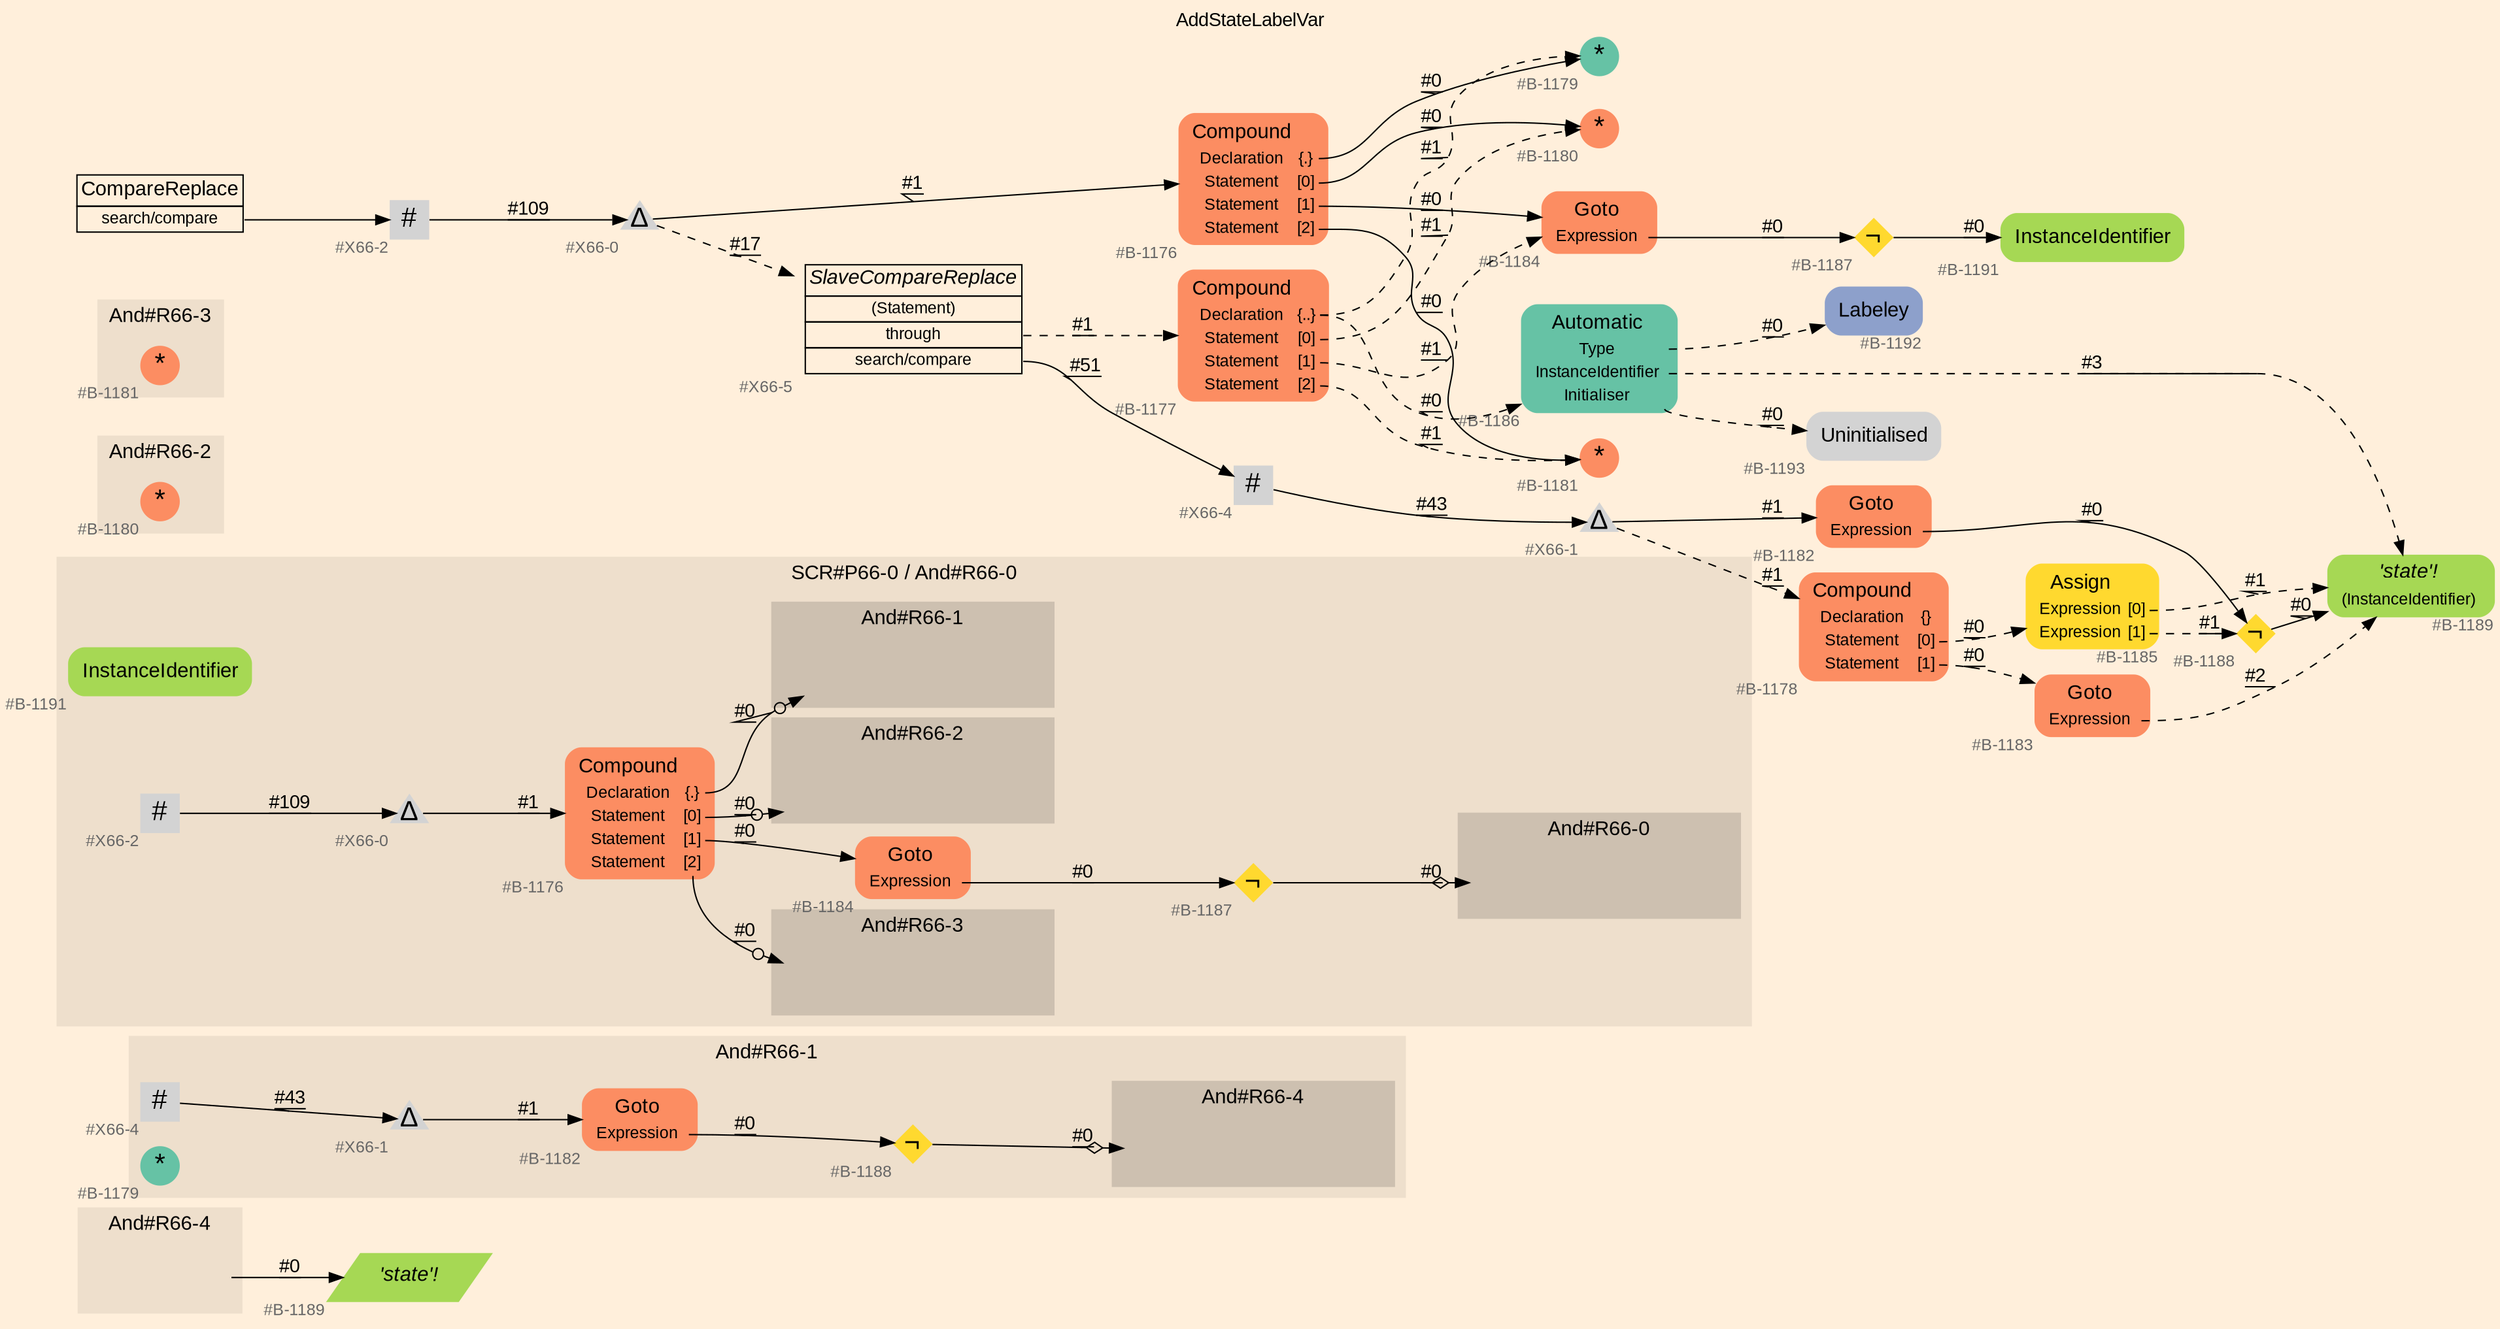 digraph "AddStateLabelVar" {
label = "AddStateLabelVar"
labelloc = t
graph [
    rankdir = "LR"
    ranksep = 0.3
    bgcolor = antiquewhite1
    color = black
    fontcolor = black
    fontname = "Arial"
];
node [
    fontname = "Arial"
];
edge [
    fontname = "Arial"
];

// -------------------- figure And#R66-4 --------------------
// -------- region And#R66-4 ----------
subgraph "clusterAnd#R66-4" {
    label = "And#R66-4"
    style = "filled"
    color = antiquewhite2
    fontsize = "15"
    // -------- block And#R66-4/IRIP ----------
    "And#R66-4/IRIP" [
        fontsize = "12"
        fontcolor = grey40
        shape = "none"
        style = "invisible"
    ];
    
}

// -------- block And#R66-4/#B-1189 ----------
"And#R66-4/#B-1189" [
    fillcolor = "/set28/5"
    xlabel = "#B-1189"
    fontsize = "12"
    fontcolor = grey40
    shape = "parallelogram"
    label = <<FONT COLOR="black" POINT-SIZE="15"><I>'state'!</I></FONT>>
    style = "filled"
    penwidth = 0.0
];

"And#R66-4/IRIP" -> "And#R66-4/#B-1189" [
    label = "#0"
    decorate = true
    color = black
    fontcolor = black
];


// -------------------- figure And#R66-1 --------------------
// -------- region And#R66-1 ----------
subgraph "clusterAnd#R66-1" {
    label = "SCR#P66-1 / And#R66-1"
    style = "filled"
    color = antiquewhite2
    fontsize = "15"
    // -------- block And#R66-1/#B-1182 ----------
    "And#R66-1/#B-1182" [
        fillcolor = "/set28/2"
        xlabel = "#B-1182"
        fontsize = "12"
        fontcolor = grey40
        shape = "plaintext"
        label = <<TABLE BORDER="0" CELLBORDER="0" CELLSPACING="0">
         <TR><TD><FONT COLOR="black" POINT-SIZE="15">Goto</FONT></TD></TR>
         <TR><TD><FONT COLOR="black" POINT-SIZE="12">Expression</FONT></TD><TD PORT="port0"></TD></TR>
        </TABLE>>
        style = "rounded,filled"
    ];
    
    // -------- block And#R66-1/#X66-4 ----------
    "And#R66-1/#X66-4" [
        xlabel = "#X66-4"
        fontsize = "12"
        fontcolor = grey40
        shape = "square"
        label = <<FONT COLOR="black" POINT-SIZE="20">#</FONT>>
        style = "filled"
        penwidth = 0.0
        fixedsize = true
        width = 0.4
        height = 0.4
    ];
    
    // -------- block And#R66-1/#X66-1 ----------
    "And#R66-1/#X66-1" [
        xlabel = "#X66-1"
        fontsize = "12"
        fontcolor = grey40
        shape = "triangle"
        label = <<FONT COLOR="black" POINT-SIZE="20">Δ</FONT>>
        style = "filled"
        penwidth = 0.0
        fixedsize = true
        width = 0.4
        height = 0.4
    ];
    
    // -------- block And#R66-1/#B-1188 ----------
    "And#R66-1/#B-1188" [
        fillcolor = "/set28/6"
        xlabel = "#B-1188"
        fontsize = "12"
        fontcolor = grey40
        shape = "diamond"
        label = <<FONT COLOR="black" POINT-SIZE="20">¬</FONT>>
        style = "filled"
        penwidth = 0.0
        fixedsize = true
        width = 0.4
        height = 0.4
    ];
    
    // -------- region And#R66-1/And#R66-4 ----------
    subgraph "clusterAnd#R66-1/And#R66-4" {
        label = "And#R66-4"
        style = "filled"
        color = antiquewhite3
        fontsize = "15"
        // -------- block And#R66-1/And#R66-4/#B-1189 ----------
        "And#R66-1/And#R66-4/#B-1189" [
            fillcolor = "/set28/5"
            xlabel = "#B-1189"
            fontsize = "12"
            fontcolor = grey40
            shape = "none"
            style = "invisible"
        ];
        
    }
    
}

"And#R66-1/#B-1182":port0 -> "And#R66-1/#B-1188" [
    label = "#0"
    decorate = true
    color = black
    fontcolor = black
];

"And#R66-1/#X66-4" -> "And#R66-1/#X66-1" [
    label = "#43"
    decorate = true
    color = black
    fontcolor = black
];

"And#R66-1/#X66-1" -> "And#R66-1/#B-1182" [
    label = "#1"
    decorate = true
    color = black
    fontcolor = black
];

"And#R66-1/#B-1188" -> "And#R66-1/And#R66-4/#B-1189" [
    arrowhead="normalnoneodiamond"
    label = "#0"
    decorate = true
    color = black
    fontcolor = black
];


// -------------------- figure And#R66-0 --------------------
// -------- region And#R66-0 ----------
subgraph "clusterAnd#R66-0" {
    label = "And#R66-0"
    style = "filled"
    color = antiquewhite2
    fontsize = "15"
    // -------- block And#R66-0/#B-1191 ----------
    "And#R66-0/#B-1191" [
        fillcolor = "/set28/5"
        xlabel = "#B-1191"
        fontsize = "12"
        fontcolor = grey40
        shape = "plaintext"
        label = <<TABLE BORDER="0" CELLBORDER="0" CELLSPACING="0">
         <TR><TD><FONT COLOR="black" POINT-SIZE="15">InstanceIdentifier</FONT></TD></TR>
        </TABLE>>
        style = "rounded,filled"
    ];
    
}


// -------------------- figure And#R66-2 --------------------
// -------- region And#R66-2 ----------
subgraph "clusterAnd#R66-2" {
    label = "And#R66-2"
    style = "filled"
    color = antiquewhite2
    fontsize = "15"
    // -------- block And#R66-2/#B-1180 ----------
    "And#R66-2/#B-1180" [
        fillcolor = "/set28/2"
        xlabel = "#B-1180"
        fontsize = "12"
        fontcolor = grey40
        shape = "circle"
        label = <<FONT COLOR="black" POINT-SIZE="20">*</FONT>>
        style = "filled"
        penwidth = 0.0
        fixedsize = true
        width = 0.4
        height = 0.4
    ];
    
}


// -------------------- figure And#R66-1 --------------------
// -------- region And#R66-1 ----------
subgraph "clusterAnd#R66-1" {
    label = "And#R66-1"
    style = "filled"
    color = antiquewhite2
    fontsize = "15"
    // -------- block And#R66-1/#B-1179 ----------
    "And#R66-1/#B-1179" [
        fillcolor = "/set28/1"
        xlabel = "#B-1179"
        fontsize = "12"
        fontcolor = grey40
        shape = "circle"
        label = <<FONT COLOR="black" POINT-SIZE="20">*</FONT>>
        style = "filled"
        penwidth = 0.0
        fixedsize = true
        width = 0.4
        height = 0.4
    ];
    
}


// -------------------- figure And#R66-3 --------------------
// -------- region And#R66-3 ----------
subgraph "clusterAnd#R66-3" {
    label = "And#R66-3"
    style = "filled"
    color = antiquewhite2
    fontsize = "15"
    // -------- block And#R66-3/#B-1181 ----------
    "And#R66-3/#B-1181" [
        fillcolor = "/set28/2"
        xlabel = "#B-1181"
        fontsize = "12"
        fontcolor = grey40
        shape = "circle"
        label = <<FONT COLOR="black" POINT-SIZE="20">*</FONT>>
        style = "filled"
        penwidth = 0.0
        fixedsize = true
        width = 0.4
        height = 0.4
    ];
    
}


// -------------------- figure And#R66-0 --------------------
// -------- region And#R66-0 ----------
subgraph "clusterAnd#R66-0" {
    label = "SCR#P66-0 / And#R66-0"
    style = "filled"
    color = antiquewhite2
    fontsize = "15"
    // -------- block And#R66-0/#B-1184 ----------
    "And#R66-0/#B-1184" [
        fillcolor = "/set28/2"
        xlabel = "#B-1184"
        fontsize = "12"
        fontcolor = grey40
        shape = "plaintext"
        label = <<TABLE BORDER="0" CELLBORDER="0" CELLSPACING="0">
         <TR><TD><FONT COLOR="black" POINT-SIZE="15">Goto</FONT></TD></TR>
         <TR><TD><FONT COLOR="black" POINT-SIZE="12">Expression</FONT></TD><TD PORT="port0"></TD></TR>
        </TABLE>>
        style = "rounded,filled"
    ];
    
    // -------- block And#R66-0/#B-1187 ----------
    "And#R66-0/#B-1187" [
        fillcolor = "/set28/6"
        xlabel = "#B-1187"
        fontsize = "12"
        fontcolor = grey40
        shape = "diamond"
        label = <<FONT COLOR="black" POINT-SIZE="20">¬</FONT>>
        style = "filled"
        penwidth = 0.0
        fixedsize = true
        width = 0.4
        height = 0.4
    ];
    
    // -------- block And#R66-0/#X66-2 ----------
    "And#R66-0/#X66-2" [
        xlabel = "#X66-2"
        fontsize = "12"
        fontcolor = grey40
        shape = "square"
        label = <<FONT COLOR="black" POINT-SIZE="20">#</FONT>>
        style = "filled"
        penwidth = 0.0
        fixedsize = true
        width = 0.4
        height = 0.4
    ];
    
    // -------- block And#R66-0/#X66-0 ----------
    "And#R66-0/#X66-0" [
        xlabel = "#X66-0"
        fontsize = "12"
        fontcolor = grey40
        shape = "triangle"
        label = <<FONT COLOR="black" POINT-SIZE="20">Δ</FONT>>
        style = "filled"
        penwidth = 0.0
        fixedsize = true
        width = 0.4
        height = 0.4
    ];
    
    // -------- block And#R66-0/#B-1176 ----------
    "And#R66-0/#B-1176" [
        fillcolor = "/set28/2"
        xlabel = "#B-1176"
        fontsize = "12"
        fontcolor = grey40
        shape = "plaintext"
        label = <<TABLE BORDER="0" CELLBORDER="0" CELLSPACING="0">
         <TR><TD><FONT COLOR="black" POINT-SIZE="15">Compound</FONT></TD></TR>
         <TR><TD><FONT COLOR="black" POINT-SIZE="12">Declaration</FONT></TD><TD PORT="port0"><FONT COLOR="black" POINT-SIZE="12">{.}</FONT></TD></TR>
         <TR><TD><FONT COLOR="black" POINT-SIZE="12">Statement</FONT></TD><TD PORT="port1"><FONT COLOR="black" POINT-SIZE="12">[0]</FONT></TD></TR>
         <TR><TD><FONT COLOR="black" POINT-SIZE="12">Statement</FONT></TD><TD PORT="port2"><FONT COLOR="black" POINT-SIZE="12">[1]</FONT></TD></TR>
         <TR><TD><FONT COLOR="black" POINT-SIZE="12">Statement</FONT></TD><TD PORT="port3"><FONT COLOR="black" POINT-SIZE="12">[2]</FONT></TD></TR>
        </TABLE>>
        style = "rounded,filled"
    ];
    
    // -------- region And#R66-0/And#R66-0 ----------
    subgraph "clusterAnd#R66-0/And#R66-0" {
        label = "And#R66-0"
        style = "filled"
        color = antiquewhite3
        fontsize = "15"
        // -------- block And#R66-0/And#R66-0/#B-1191 ----------
        "And#R66-0/And#R66-0/#B-1191" [
            fillcolor = "/set28/5"
            xlabel = "#B-1191"
            fontsize = "12"
            fontcolor = grey40
            shape = "none"
            style = "invisible"
        ];
        
    }
    
    // -------- region And#R66-0/And#R66-1 ----------
    subgraph "clusterAnd#R66-0/And#R66-1" {
        label = "And#R66-1"
        style = "filled"
        color = antiquewhite3
        fontsize = "15"
        // -------- block And#R66-0/And#R66-1/#B-1179 ----------
        "And#R66-0/And#R66-1/#B-1179" [
            fillcolor = "/set28/1"
            xlabel = "#B-1179"
            fontsize = "12"
            fontcolor = grey40
            shape = "none"
            style = "invisible"
        ];
        
    }
    
    // -------- region And#R66-0/And#R66-2 ----------
    subgraph "clusterAnd#R66-0/And#R66-2" {
        label = "And#R66-2"
        style = "filled"
        color = antiquewhite3
        fontsize = "15"
        // -------- block And#R66-0/And#R66-2/#B-1180 ----------
        "And#R66-0/And#R66-2/#B-1180" [
            fillcolor = "/set28/2"
            xlabel = "#B-1180"
            fontsize = "12"
            fontcolor = grey40
            shape = "none"
            style = "invisible"
        ];
        
    }
    
    // -------- region And#R66-0/And#R66-3 ----------
    subgraph "clusterAnd#R66-0/And#R66-3" {
        label = "And#R66-3"
        style = "filled"
        color = antiquewhite3
        fontsize = "15"
        // -------- block And#R66-0/And#R66-3/#B-1181 ----------
        "And#R66-0/And#R66-3/#B-1181" [
            fillcolor = "/set28/2"
            xlabel = "#B-1181"
            fontsize = "12"
            fontcolor = grey40
            shape = "none"
            style = "invisible"
        ];
        
    }
    
}

"And#R66-0/#B-1184":port0 -> "And#R66-0/#B-1187" [
    label = "#0"
    decorate = true
    color = black
    fontcolor = black
];

"And#R66-0/#B-1187" -> "And#R66-0/And#R66-0/#B-1191" [
    arrowhead="normalnoneodiamond"
    label = "#0"
    decorate = true
    color = black
    fontcolor = black
];

"And#R66-0/#X66-2" -> "And#R66-0/#X66-0" [
    label = "#109"
    decorate = true
    color = black
    fontcolor = black
];

"And#R66-0/#X66-0" -> "And#R66-0/#B-1176" [
    label = "#1"
    decorate = true
    color = black
    fontcolor = black
];

"And#R66-0/#B-1176":port0 -> "And#R66-0/And#R66-1/#B-1179" [
    arrowhead="normalnoneodot"
    label = "#0"
    decorate = true
    color = black
    fontcolor = black
];

"And#R66-0/#B-1176":port1 -> "And#R66-0/And#R66-2/#B-1180" [
    arrowhead="normalnoneodot"
    label = "#0"
    decorate = true
    color = black
    fontcolor = black
];

"And#R66-0/#B-1176":port2 -> "And#R66-0/#B-1184" [
    label = "#0"
    decorate = true
    color = black
    fontcolor = black
];

"And#R66-0/#B-1176":port3 -> "And#R66-0/And#R66-3/#B-1181" [
    arrowhead="normalnoneodot"
    label = "#0"
    decorate = true
    color = black
    fontcolor = black
];


// -------------------- transformation figure --------------------
// -------- block CR#X66-3 ----------
"CR#X66-3" [
    fillcolor = antiquewhite1
    fontsize = "12"
    fontcolor = grey40
    shape = "plaintext"
    label = <<TABLE BORDER="0" CELLBORDER="1" CELLSPACING="0">
     <TR><TD><FONT COLOR="black" POINT-SIZE="15">CompareReplace</FONT></TD></TR>
     <TR><TD PORT="port0"><FONT COLOR="black" POINT-SIZE="12">search/compare</FONT></TD></TR>
    </TABLE>>
    style = "filled"
    color = black
];

// -------- block #X66-2 ----------
"#X66-2" [
    xlabel = "#X66-2"
    fontsize = "12"
    fontcolor = grey40
    shape = "square"
    label = <<FONT COLOR="black" POINT-SIZE="20">#</FONT>>
    style = "filled"
    penwidth = 0.0
    fixedsize = true
    width = 0.4
    height = 0.4
];

// -------- block #X66-0 ----------
"#X66-0" [
    xlabel = "#X66-0"
    fontsize = "12"
    fontcolor = grey40
    shape = "triangle"
    label = <<FONT COLOR="black" POINT-SIZE="20">Δ</FONT>>
    style = "filled"
    penwidth = 0.0
    fixedsize = true
    width = 0.4
    height = 0.4
];

// -------- block #B-1176 ----------
"#B-1176" [
    fillcolor = "/set28/2"
    xlabel = "#B-1176"
    fontsize = "12"
    fontcolor = grey40
    shape = "plaintext"
    label = <<TABLE BORDER="0" CELLBORDER="0" CELLSPACING="0">
     <TR><TD><FONT COLOR="black" POINT-SIZE="15">Compound</FONT></TD></TR>
     <TR><TD><FONT COLOR="black" POINT-SIZE="12">Declaration</FONT></TD><TD PORT="port0"><FONT COLOR="black" POINT-SIZE="12">{.}</FONT></TD></TR>
     <TR><TD><FONT COLOR="black" POINT-SIZE="12">Statement</FONT></TD><TD PORT="port1"><FONT COLOR="black" POINT-SIZE="12">[0]</FONT></TD></TR>
     <TR><TD><FONT COLOR="black" POINT-SIZE="12">Statement</FONT></TD><TD PORT="port2"><FONT COLOR="black" POINT-SIZE="12">[1]</FONT></TD></TR>
     <TR><TD><FONT COLOR="black" POINT-SIZE="12">Statement</FONT></TD><TD PORT="port3"><FONT COLOR="black" POINT-SIZE="12">[2]</FONT></TD></TR>
    </TABLE>>
    style = "rounded,filled"
];

// -------- block #B-1179 ----------
"#B-1179" [
    fillcolor = "/set28/1"
    xlabel = "#B-1179"
    fontsize = "12"
    fontcolor = grey40
    shape = "circle"
    label = <<FONT COLOR="black" POINT-SIZE="20">*</FONT>>
    style = "filled"
    penwidth = 0.0
    fixedsize = true
    width = 0.4
    height = 0.4
];

// -------- block #B-1180 ----------
"#B-1180" [
    fillcolor = "/set28/2"
    xlabel = "#B-1180"
    fontsize = "12"
    fontcolor = grey40
    shape = "circle"
    label = <<FONT COLOR="black" POINT-SIZE="20">*</FONT>>
    style = "filled"
    penwidth = 0.0
    fixedsize = true
    width = 0.4
    height = 0.4
];

// -------- block #B-1184 ----------
"#B-1184" [
    fillcolor = "/set28/2"
    xlabel = "#B-1184"
    fontsize = "12"
    fontcolor = grey40
    shape = "plaintext"
    label = <<TABLE BORDER="0" CELLBORDER="0" CELLSPACING="0">
     <TR><TD><FONT COLOR="black" POINT-SIZE="15">Goto</FONT></TD></TR>
     <TR><TD><FONT COLOR="black" POINT-SIZE="12">Expression</FONT></TD><TD PORT="port0"></TD></TR>
    </TABLE>>
    style = "rounded,filled"
];

// -------- block #B-1187 ----------
"#B-1187" [
    fillcolor = "/set28/6"
    xlabel = "#B-1187"
    fontsize = "12"
    fontcolor = grey40
    shape = "diamond"
    label = <<FONT COLOR="black" POINT-SIZE="20">¬</FONT>>
    style = "filled"
    penwidth = 0.0
    fixedsize = true
    width = 0.4
    height = 0.4
];

// -------- block #B-1191 ----------
"#B-1191" [
    fillcolor = "/set28/5"
    xlabel = "#B-1191"
    fontsize = "12"
    fontcolor = grey40
    shape = "plaintext"
    label = <<TABLE BORDER="0" CELLBORDER="0" CELLSPACING="0">
     <TR><TD><FONT COLOR="black" POINT-SIZE="15">InstanceIdentifier</FONT></TD></TR>
    </TABLE>>
    style = "rounded,filled"
];

// -------- block #B-1181 ----------
"#B-1181" [
    fillcolor = "/set28/2"
    xlabel = "#B-1181"
    fontsize = "12"
    fontcolor = grey40
    shape = "circle"
    label = <<FONT COLOR="black" POINT-SIZE="20">*</FONT>>
    style = "filled"
    penwidth = 0.0
    fixedsize = true
    width = 0.4
    height = 0.4
];

// -------- block #X66-5 ----------
"#X66-5" [
    fillcolor = antiquewhite1
    xlabel = "#X66-5"
    fontsize = "12"
    fontcolor = grey40
    shape = "plaintext"
    label = <<TABLE BORDER="0" CELLBORDER="1" CELLSPACING="0">
     <TR><TD><FONT COLOR="black" POINT-SIZE="15"><I>SlaveCompareReplace</I></FONT></TD></TR>
     <TR><TD PORT="port0"><FONT COLOR="black" POINT-SIZE="12">(Statement)</FONT></TD></TR>
     <TR><TD PORT="port1"><FONT COLOR="black" POINT-SIZE="12">through</FONT></TD></TR>
     <TR><TD PORT="port2"><FONT COLOR="black" POINT-SIZE="12">search/compare</FONT></TD></TR>
    </TABLE>>
    style = "filled"
    color = black
];

// -------- block #B-1177 ----------
"#B-1177" [
    fillcolor = "/set28/2"
    xlabel = "#B-1177"
    fontsize = "12"
    fontcolor = grey40
    shape = "plaintext"
    label = <<TABLE BORDER="0" CELLBORDER="0" CELLSPACING="0">
     <TR><TD><FONT COLOR="black" POINT-SIZE="15">Compound</FONT></TD></TR>
     <TR><TD><FONT COLOR="black" POINT-SIZE="12">Declaration</FONT></TD><TD PORT="port0"><FONT COLOR="black" POINT-SIZE="12">{..}</FONT></TD></TR>
     <TR><TD><FONT COLOR="black" POINT-SIZE="12">Statement</FONT></TD><TD PORT="port1"><FONT COLOR="black" POINT-SIZE="12">[0]</FONT></TD></TR>
     <TR><TD><FONT COLOR="black" POINT-SIZE="12">Statement</FONT></TD><TD PORT="port2"><FONT COLOR="black" POINT-SIZE="12">[1]</FONT></TD></TR>
     <TR><TD><FONT COLOR="black" POINT-SIZE="12">Statement</FONT></TD><TD PORT="port3"><FONT COLOR="black" POINT-SIZE="12">[2]</FONT></TD></TR>
    </TABLE>>
    style = "rounded,filled"
];

// -------- block #B-1186 ----------
"#B-1186" [
    fillcolor = "/set28/1"
    xlabel = "#B-1186"
    fontsize = "12"
    fontcolor = grey40
    shape = "plaintext"
    label = <<TABLE BORDER="0" CELLBORDER="0" CELLSPACING="0">
     <TR><TD><FONT COLOR="black" POINT-SIZE="15">Automatic</FONT></TD></TR>
     <TR><TD><FONT COLOR="black" POINT-SIZE="12">Type</FONT></TD><TD PORT="port0"></TD></TR>
     <TR><TD><FONT COLOR="black" POINT-SIZE="12">InstanceIdentifier</FONT></TD><TD PORT="port1"></TD></TR>
     <TR><TD><FONT COLOR="black" POINT-SIZE="12">Initialiser</FONT></TD><TD PORT="port2"></TD></TR>
    </TABLE>>
    style = "rounded,filled"
];

// -------- block #B-1192 ----------
"#B-1192" [
    fillcolor = "/set28/3"
    xlabel = "#B-1192"
    fontsize = "12"
    fontcolor = grey40
    shape = "plaintext"
    label = <<TABLE BORDER="0" CELLBORDER="0" CELLSPACING="0">
     <TR><TD><FONT COLOR="black" POINT-SIZE="15">Labeley</FONT></TD></TR>
    </TABLE>>
    style = "rounded,filled"
];

// -------- block #B-1189 ----------
"#B-1189" [
    fillcolor = "/set28/5"
    xlabel = "#B-1189"
    fontsize = "12"
    fontcolor = grey40
    shape = "plaintext"
    label = <<TABLE BORDER="0" CELLBORDER="0" CELLSPACING="0">
     <TR><TD><FONT COLOR="black" POINT-SIZE="15"><I>'state'!</I></FONT></TD></TR>
     <TR><TD><FONT COLOR="black" POINT-SIZE="12">(InstanceIdentifier)</FONT></TD><TD PORT="port0"></TD></TR>
    </TABLE>>
    style = "rounded,filled"
];

// -------- block #B-1193 ----------
"#B-1193" [
    xlabel = "#B-1193"
    fontsize = "12"
    fontcolor = grey40
    shape = "plaintext"
    label = <<TABLE BORDER="0" CELLBORDER="0" CELLSPACING="0">
     <TR><TD><FONT COLOR="black" POINT-SIZE="15">Uninitialised</FONT></TD></TR>
    </TABLE>>
    style = "rounded,filled"
];

// -------- block #X66-4 ----------
"#X66-4" [
    xlabel = "#X66-4"
    fontsize = "12"
    fontcolor = grey40
    shape = "square"
    label = <<FONT COLOR="black" POINT-SIZE="20">#</FONT>>
    style = "filled"
    penwidth = 0.0
    fixedsize = true
    width = 0.4
    height = 0.4
];

// -------- block #X66-1 ----------
"#X66-1" [
    xlabel = "#X66-1"
    fontsize = "12"
    fontcolor = grey40
    shape = "triangle"
    label = <<FONT COLOR="black" POINT-SIZE="20">Δ</FONT>>
    style = "filled"
    penwidth = 0.0
    fixedsize = true
    width = 0.4
    height = 0.4
];

// -------- block #B-1182 ----------
"#B-1182" [
    fillcolor = "/set28/2"
    xlabel = "#B-1182"
    fontsize = "12"
    fontcolor = grey40
    shape = "plaintext"
    label = <<TABLE BORDER="0" CELLBORDER="0" CELLSPACING="0">
     <TR><TD><FONT COLOR="black" POINT-SIZE="15">Goto</FONT></TD></TR>
     <TR><TD><FONT COLOR="black" POINT-SIZE="12">Expression</FONT></TD><TD PORT="port0"></TD></TR>
    </TABLE>>
    style = "rounded,filled"
];

// -------- block #B-1188 ----------
"#B-1188" [
    fillcolor = "/set28/6"
    xlabel = "#B-1188"
    fontsize = "12"
    fontcolor = grey40
    shape = "diamond"
    label = <<FONT COLOR="black" POINT-SIZE="20">¬</FONT>>
    style = "filled"
    penwidth = 0.0
    fixedsize = true
    width = 0.4
    height = 0.4
];

// -------- block #B-1178 ----------
"#B-1178" [
    fillcolor = "/set28/2"
    xlabel = "#B-1178"
    fontsize = "12"
    fontcolor = grey40
    shape = "plaintext"
    label = <<TABLE BORDER="0" CELLBORDER="0" CELLSPACING="0">
     <TR><TD><FONT COLOR="black" POINT-SIZE="15">Compound</FONT></TD></TR>
     <TR><TD><FONT COLOR="black" POINT-SIZE="12">Declaration</FONT></TD><TD PORT="port0"><FONT COLOR="black" POINT-SIZE="12">{}</FONT></TD></TR>
     <TR><TD><FONT COLOR="black" POINT-SIZE="12">Statement</FONT></TD><TD PORT="port1"><FONT COLOR="black" POINT-SIZE="12">[0]</FONT></TD></TR>
     <TR><TD><FONT COLOR="black" POINT-SIZE="12">Statement</FONT></TD><TD PORT="port2"><FONT COLOR="black" POINT-SIZE="12">[1]</FONT></TD></TR>
    </TABLE>>
    style = "rounded,filled"
];

// -------- block #B-1185 ----------
"#B-1185" [
    fillcolor = "/set28/6"
    xlabel = "#B-1185"
    fontsize = "12"
    fontcolor = grey40
    shape = "plaintext"
    label = <<TABLE BORDER="0" CELLBORDER="0" CELLSPACING="0">
     <TR><TD><FONT COLOR="black" POINT-SIZE="15">Assign</FONT></TD></TR>
     <TR><TD><FONT COLOR="black" POINT-SIZE="12">Expression</FONT></TD><TD PORT="port0"><FONT COLOR="black" POINT-SIZE="12">[0]</FONT></TD></TR>
     <TR><TD><FONT COLOR="black" POINT-SIZE="12">Expression</FONT></TD><TD PORT="port1"><FONT COLOR="black" POINT-SIZE="12">[1]</FONT></TD></TR>
    </TABLE>>
    style = "rounded,filled"
];

// -------- block #B-1183 ----------
"#B-1183" [
    fillcolor = "/set28/2"
    xlabel = "#B-1183"
    fontsize = "12"
    fontcolor = grey40
    shape = "plaintext"
    label = <<TABLE BORDER="0" CELLBORDER="0" CELLSPACING="0">
     <TR><TD><FONT COLOR="black" POINT-SIZE="15">Goto</FONT></TD></TR>
     <TR><TD><FONT COLOR="black" POINT-SIZE="12">Expression</FONT></TD><TD PORT="port0"></TD></TR>
    </TABLE>>
    style = "rounded,filled"
];

"CR#X66-3":port0 -> "#X66-2" [
    label = ""
    decorate = true
    color = black
    fontcolor = black
];

"#X66-2" -> "#X66-0" [
    label = "#109"
    decorate = true
    color = black
    fontcolor = black
];

"#X66-0" -> "#B-1176" [
    label = "#1"
    decorate = true
    color = black
    fontcolor = black
];

"#X66-0" -> "#X66-5" [
    style="dashed"
    label = "#17"
    decorate = true
    color = black
    fontcolor = black
];

"#B-1176":port0 -> "#B-1179" [
    label = "#0"
    decorate = true
    color = black
    fontcolor = black
];

"#B-1176":port1 -> "#B-1180" [
    label = "#0"
    decorate = true
    color = black
    fontcolor = black
];

"#B-1176":port2 -> "#B-1184" [
    label = "#0"
    decorate = true
    color = black
    fontcolor = black
];

"#B-1176":port3 -> "#B-1181" [
    label = "#0"
    decorate = true
    color = black
    fontcolor = black
];

"#B-1184":port0 -> "#B-1187" [
    label = "#0"
    decorate = true
    color = black
    fontcolor = black
];

"#B-1187" -> "#B-1191" [
    label = "#0"
    decorate = true
    color = black
    fontcolor = black
];

"#X66-5":port1 -> "#B-1177" [
    style="dashed"
    label = "#1"
    decorate = true
    color = black
    fontcolor = black
];

"#X66-5":port2 -> "#X66-4" [
    label = " #51"
    decorate = true
    color = black
    fontcolor = black
];

"#B-1177":port0 -> "#B-1186" [
    style="dashed"
    label = "#0"
    decorate = true
    color = black
    fontcolor = black
];

"#B-1177":port0 -> "#B-1179" [
    style="dashed"
    label = "#1"
    decorate = true
    color = black
    fontcolor = black
];

"#B-1177":port1 -> "#B-1180" [
    style="dashed"
    label = "#1"
    decorate = true
    color = black
    fontcolor = black
];

"#B-1177":port2 -> "#B-1184" [
    style="dashed"
    label = "#1"
    decorate = true
    color = black
    fontcolor = black
];

"#B-1177":port3 -> "#B-1181" [
    style="dashed"
    label = "#1"
    decorate = true
    color = black
    fontcolor = black
];

"#B-1186":port0 -> "#B-1192" [
    style="dashed"
    label = "#0"
    decorate = true
    color = black
    fontcolor = black
];

"#B-1186":port1 -> "#B-1189" [
    style="dashed"
    label = "#3"
    decorate = true
    color = black
    fontcolor = black
];

"#B-1186":port2 -> "#B-1193" [
    style="dashed"
    label = "#0"
    decorate = true
    color = black
    fontcolor = black
];

"#X66-4" -> "#X66-1" [
    label = "#43"
    decorate = true
    color = black
    fontcolor = black
];

"#X66-1" -> "#B-1182" [
    label = "#1"
    decorate = true
    color = black
    fontcolor = black
];

"#X66-1" -> "#B-1178" [
    style="dashed"
    label = "#1"
    decorate = true
    color = black
    fontcolor = black
];

"#B-1182":port0 -> "#B-1188" [
    label = "#0"
    decorate = true
    color = black
    fontcolor = black
];

"#B-1188" -> "#B-1189" [
    label = "#0"
    decorate = true
    color = black
    fontcolor = black
];

"#B-1178":port1 -> "#B-1185" [
    style="dashed"
    label = "#0"
    decorate = true
    color = black
    fontcolor = black
];

"#B-1178":port2 -> "#B-1183" [
    style="dashed"
    label = "#0"
    decorate = true
    color = black
    fontcolor = black
];

"#B-1185":port0 -> "#B-1189" [
    style="dashed"
    label = "#1"
    decorate = true
    color = black
    fontcolor = black
];

"#B-1185":port1 -> "#B-1188" [
    style="dashed"
    label = "#1"
    decorate = true
    color = black
    fontcolor = black
];

"#B-1183":port0 -> "#B-1189" [
    style="dashed"
    label = "#2"
    decorate = true
    color = black
    fontcolor = black
];


}
